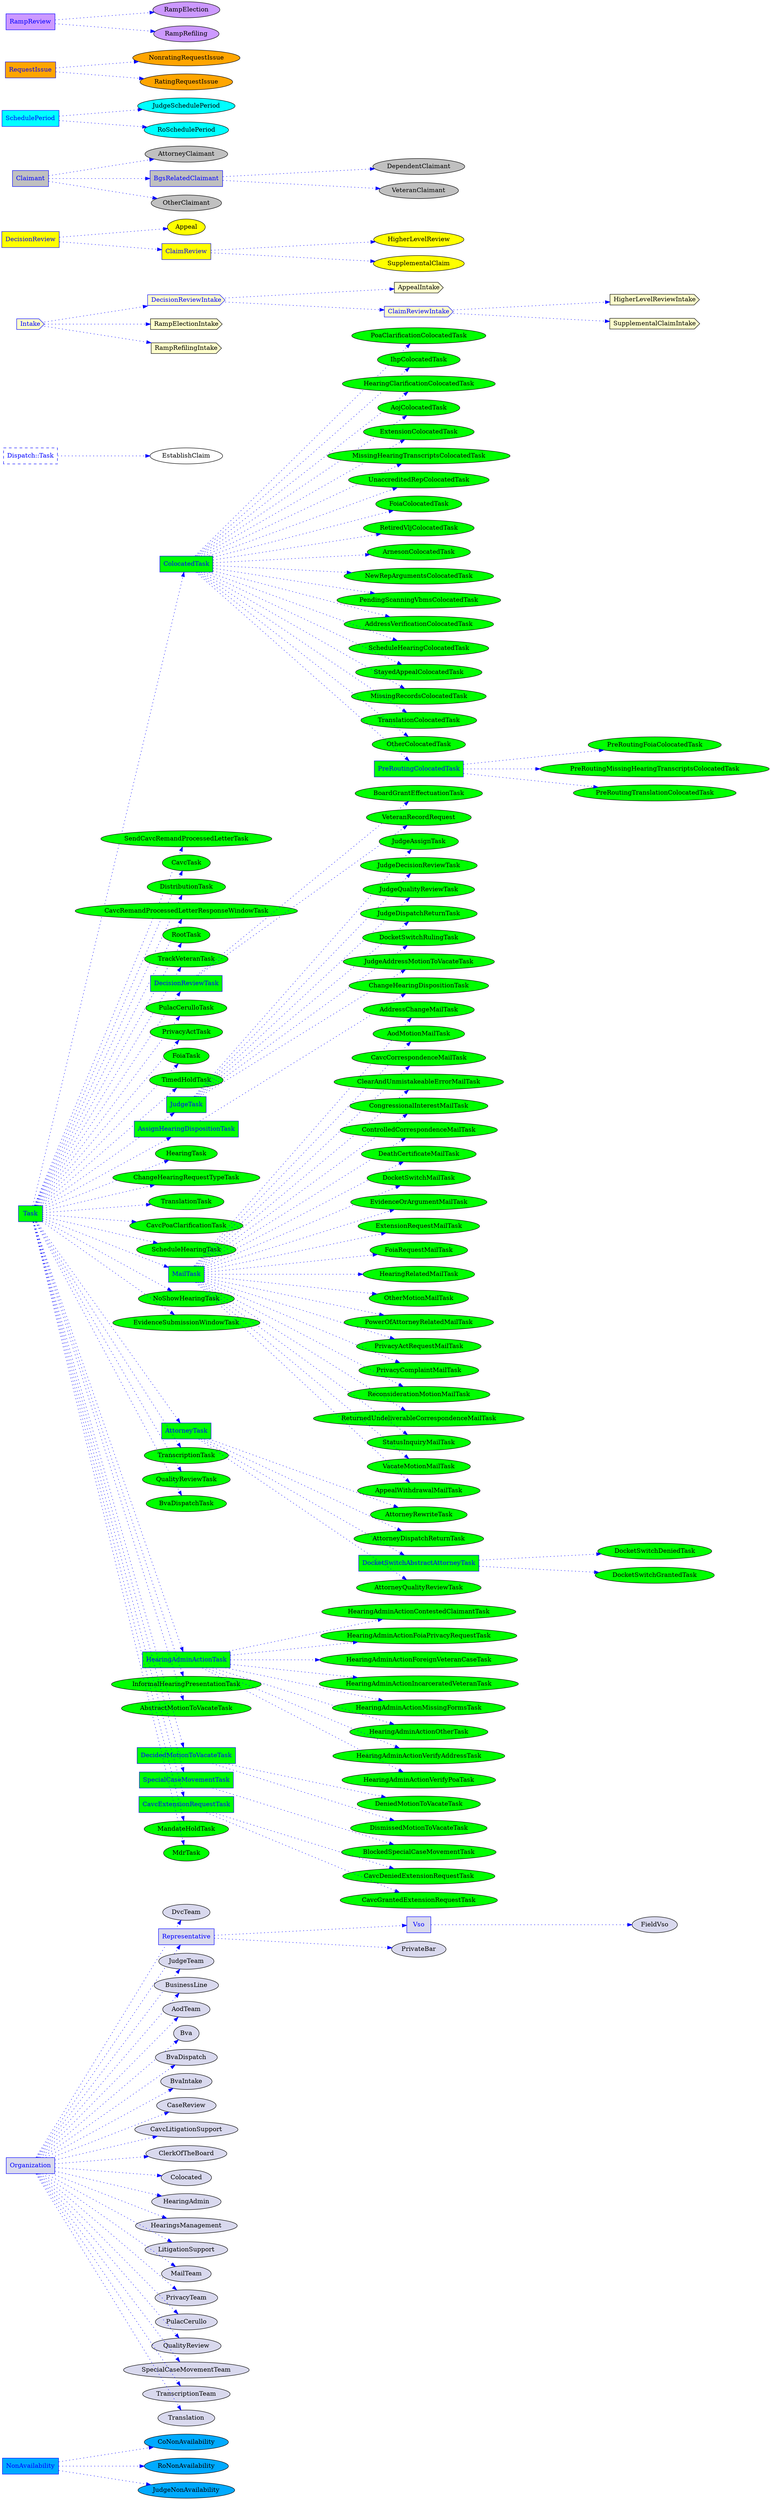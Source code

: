 digraph subclasses {
	graph [bb="0,0,1373.5,5635",
		rankdir=LR,
		splines=line
	];
	node [label="\N"];
	NonAvailability	[color=blue,
		fillcolor="#00aaff",
		fontcolor=blue,
		label=NonAvailability,
		shape=record,
		style=filled,
		];
	CoNonAvailability	[fillcolor="#00aaff",
		label=CoNonAvailability,
		style=filled,
		];
	NonAvailability -> CoNonAvailability	[color=blue,
		style=dotted];
	RoNonAvailability	[fillcolor="#00aaff",
		label=RoNonAvailability,
		style=filled,
		];
	NonAvailability -> RoNonAvailability	[color=blue,
		style=dotted];
	JudgeNonAvailability	[fillcolor="#00aaff",
		label=JudgeNonAvailability,
		style=filled,
		];
	NonAvailability -> JudgeNonAvailability	[color=blue,
		style=dotted];
	Organization	[color=blue,
		fillcolor="#d9d9ee",
		fontcolor=blue,
		label=Organization,
		shape=record,
		style=filled,
		];
	DvcTeam	[fillcolor="#d9d9ee",
		label=DvcTeam,
		style=filled,
		];
	Organization -> DvcTeam	[color=blue,
		style=dotted];
	Representative	[color=blue,
		fillcolor="#d9d9ee",
		fontcolor=blue,
		label=Representative,
		shape=record,
		style=filled,
		];
	Organization -> Representative	[color=blue,
		style=dotted];
	JudgeTeam	[fillcolor="#d9d9ee",
		label=JudgeTeam,
		style=filled,
		];
	Organization -> JudgeTeam	[color=blue,
		style=dotted];
	BusinessLine	[fillcolor="#d9d9ee",
		label=BusinessLine,
		style=filled,
		];
	Organization -> BusinessLine	[color=blue,
		style=dotted];
	AodTeam	[fillcolor="#d9d9ee",
		label=AodTeam,
		style=filled,
		];
	Organization -> AodTeam	[color=blue,
		style=dotted];
	Bva	[fillcolor="#d9d9ee",
		label=Bva,
		style=filled,
		];
	Organization -> Bva	[color=blue,
		style=dotted];
	BvaDispatch	[fillcolor="#d9d9ee",
		label=BvaDispatch,
		style=filled,
		];
	Organization -> BvaDispatch	[color=blue,
		style=dotted];
	BvaIntake	[fillcolor="#d9d9ee",
		label=BvaIntake,
		style=filled,
		];
	Organization -> BvaIntake	[color=blue,
		style=dotted];
	CaseReview	[fillcolor="#d9d9ee",
		label=CaseReview,
		style=filled,
		];
	Organization -> CaseReview	[color=blue,
		style=dotted];
	CavcLitigationSupport	[fillcolor="#d9d9ee",
		label=CavcLitigationSupport,
		style=filled,
		];
	Organization -> CavcLitigationSupport	[color=blue,
		style=dotted];
	ClerkOfTheBoard	[fillcolor="#d9d9ee",
		label=ClerkOfTheBoard,
		style=filled,
		];
	Organization -> ClerkOfTheBoard	[color=blue,
		style=dotted];
	Colocated	[fillcolor="#d9d9ee",
		label=Colocated,
		style=filled,
		];
	Organization -> Colocated	[color=blue,
		style=dotted];
	HearingAdmin	[fillcolor="#d9d9ee",
		label=HearingAdmin,
		style=filled,
		];
	Organization -> HearingAdmin	[color=blue,
		style=dotted];
	HearingsManagement	[fillcolor="#d9d9ee",
		label=HearingsManagement,
		style=filled,
		];
	Organization -> HearingsManagement	[color=blue,
		style=dotted];
	LitigationSupport	[fillcolor="#d9d9ee",
		label=LitigationSupport,
		style=filled,
		];
	Organization -> LitigationSupport	[color=blue,
		style=dotted];
	MailTeam	[fillcolor="#d9d9ee",
		label=MailTeam,
		style=filled,
		];
	Organization -> MailTeam	[color=blue,
		style=dotted];
	PrivacyTeam	[fillcolor="#d9d9ee",
		label=PrivacyTeam,
		style=filled,
		];
	Organization -> PrivacyTeam	[color=blue,
		style=dotted];
	PulacCerullo	[fillcolor="#d9d9ee",
		label=PulacCerullo,
		style=filled,
		];
	Organization -> PulacCerullo	[color=blue,
		style=dotted];
	QualityReview	[fillcolor="#d9d9ee",
		label=QualityReview,
		style=filled,
		];
	Organization -> QualityReview	[color=blue,
		style=dotted];
	SpecialCaseMovementTeam	[fillcolor="#d9d9ee",
		label=SpecialCaseMovementTeam,
		style=filled,
		];
	Organization -> SpecialCaseMovementTeam	[color=blue,
		style=dotted];
	TranscriptionTeam	[fillcolor="#d9d9ee",
		label=TranscriptionTeam,
		style=filled,
		];
	Organization -> TranscriptionTeam	[color=blue,
		style=dotted];
	Translation	[fillcolor="#d9d9ee",
		label=Translation,
		style=filled,
		];
	Organization -> Translation	[color=blue,
		style=dotted];
	Vso	[color=blue,
		fillcolor="#d9d9ee",
		fontcolor=blue,
		label=Vso,
		shape=record,
		style=filled,
		];
	Representative -> Vso	[color=blue,
		style=dotted];
	PrivateBar	[fillcolor="#d9d9ee",
		label=PrivateBar,
		style=filled,
		];
	Representative -> PrivateBar	[color=blue,
		style=dotted];
	Task	[color=blue,
		fillcolor=green,
		fontcolor=blue,
		label=Task,
		shape=record,
		style=filled,
		];
	ColocatedTask	[color=blue,
		fillcolor=green,
		fontcolor=blue,
		label=ColocatedTask,
		shape=record,
		style=filled,
		];
	Task -> ColocatedTask	[color=blue,
		style=dotted];
	SendCavcRemandProcessedLetterTask	[fillcolor=green,
		label=SendCavcRemandProcessedLetterTask,
		style=filled,
		];
	Task -> SendCavcRemandProcessedLetterTask	[color=blue,
		style=dotted];
	CavcTask	[fillcolor=green,
		label=CavcTask,
		style=filled,
		];
	Task -> CavcTask	[color=blue,
		style=dotted];
	DistributionTask	[fillcolor=green,
		label=DistributionTask,
		style=filled,
		];
	Task -> DistributionTask	[color=blue,
		style=dotted];
	CavcRemandProcessedLetterResponseWindowTask	[fillcolor=green,
		label=CavcRemandProcessedLetterResponseWindowTask,
		style=filled,
		];
	Task -> CavcRemandProcessedLetterResponseWindowTask	[color=blue,
		style=dotted];
	RootTask	[fillcolor=green,
		label=RootTask,
		style=filled,
		];
	Task -> RootTask	[color=blue,
		style=dotted];
	TrackVeteranTask	[fillcolor=green,
		label=TrackVeteranTask,
		style=filled,
		];
	Task -> TrackVeteranTask	[color=blue,
		style=dotted];
	DecisionReviewTask	[color=blue,
		fillcolor=green,
		fontcolor=blue,
		label=DecisionReviewTask,
		shape=record,
		style=filled,
		];
	Task -> DecisionReviewTask	[color=blue,
		style=dotted];
	PulacCerulloTask	[fillcolor=green,
		label=PulacCerulloTask,
		style=filled,
		];
	Task -> PulacCerulloTask	[color=blue,
		style=dotted];
	PrivacyActTask	[fillcolor=green,
		label=PrivacyActTask,
		style=filled,
		];
	Task -> PrivacyActTask	[color=blue,
		style=dotted];
	FoiaTask	[fillcolor=green,
		label=FoiaTask,
		style=filled,
		];
	Task -> FoiaTask	[color=blue,
		style=dotted];
	TimedHoldTask	[fillcolor=green,
		label=TimedHoldTask,
		style=filled,
		];
	Task -> TimedHoldTask	[color=blue,
		style=dotted];
	JudgeTask	[color=blue,
		fillcolor=green,
		fontcolor=blue,
		label=JudgeTask,
		shape=record,
		style=filled,
		];
	Task -> JudgeTask	[color=blue,
		style=dotted];
	AssignHearingDispositionTask	[color=blue,
		fillcolor=green,
		fontcolor=blue,
		label=AssignHearingDispositionTask,
		shape=record,
		style=filled,
		];
	Task -> AssignHearingDispositionTask	[color=blue,
		style=dotted];
	HearingTask	[fillcolor=green,
		label=HearingTask,
		style=filled,
		];
	Task -> HearingTask	[color=blue,
		style=dotted];
	ChangeHearingRequestTypeTask	[fillcolor=green,
		label=ChangeHearingRequestTypeTask,
		style=filled,
		];
	Task -> ChangeHearingRequestTypeTask	[color=blue,
		style=dotted];
	TranslationTask	[fillcolor=green,
		label=TranslationTask,
		style=filled,
		];
	Task -> TranslationTask	[color=blue,
		style=dotted];
	CavcPoaClarificationTask	[fillcolor=green,
		label=CavcPoaClarificationTask,
		style=filled,
		];
	Task -> CavcPoaClarificationTask	[color=blue,
		style=dotted];
	ScheduleHearingTask	[fillcolor=green,
		label=ScheduleHearingTask,
		style=filled,
		];
	Task -> ScheduleHearingTask	[color=blue,
		style=dotted];
	MailTask	[color=blue,
		fillcolor=green,
		fontcolor=blue,
		label=MailTask,
		shape=record,
		style=filled,
		];
	Task -> MailTask	[color=blue,
		style=dotted];
	NoShowHearingTask	[fillcolor=green,
		label=NoShowHearingTask,
		style=filled,
		];
	Task -> NoShowHearingTask	[color=blue,
		style=dotted];
	EvidenceSubmissionWindowTask	[fillcolor=green,
		label=EvidenceSubmissionWindowTask,
		style=filled,
		];
	Task -> EvidenceSubmissionWindowTask	[color=blue,
		style=dotted];
	AttorneyTask	[color=blue,
		fillcolor=green,
		fontcolor=blue,
		label=AttorneyTask,
		shape=record,
		style=filled,
		];
	Task -> AttorneyTask	[color=blue,
		style=dotted];
	TranscriptionTask	[fillcolor=green,
		label=TranscriptionTask,
		style=filled,
		];
	Task -> TranscriptionTask	[color=blue,
		style=dotted];
	QualityReviewTask	[fillcolor=green,
		label=QualityReviewTask,
		style=filled,
		];
	Task -> QualityReviewTask	[color=blue,
		style=dotted];
	BvaDispatchTask	[fillcolor=green,
		label=BvaDispatchTask,
		style=filled,
		];
	Task -> BvaDispatchTask	[color=blue,
		style=dotted];
	HearingAdminActionTask	[color=blue,
		fillcolor=green,
		fontcolor=blue,
		label=HearingAdminActionTask,
		shape=record,
		style=filled,
		];
	Task -> HearingAdminActionTask	[color=blue,
		style=dotted];
	InformalHearingPresentationTask	[fillcolor=green,
		label=InformalHearingPresentationTask,
		style=filled,
		];
	Task -> InformalHearingPresentationTask	[color=blue,
		style=dotted];
	AbstractMotionToVacateTask	[fillcolor=green,
		label=AbstractMotionToVacateTask,
		style=filled,
		];
	Task -> AbstractMotionToVacateTask	[color=blue,
		style=dotted];
	DecidedMotionToVacateTask	[color=blue,
		fillcolor=green,
		fontcolor=blue,
		label=DecidedMotionToVacateTask,
		shape=record,
		style=filled,
		];
	Task -> DecidedMotionToVacateTask	[color=blue,
		style=dotted];
	SpecialCaseMovementTask	[color=blue,
		fillcolor=green,
		fontcolor=blue,
		label=SpecialCaseMovementTask,
		shape=record,
		style=filled,
		];
	Task -> SpecialCaseMovementTask	[color=blue,
		style=dotted];
	CavcExtensionRequestTask	[color=blue,
		fillcolor=green,
		fontcolor=blue,
		label=CavcExtensionRequestTask,
		shape=record,
		style=filled,
		];
	Task -> CavcExtensionRequestTask	[color=blue,
		style=dotted];
	MandateHoldTask	[fillcolor=green,
		label=MandateHoldTask,
		style=filled,
		];
	Task -> MandateHoldTask	[color=blue,
		style=dotted];
	MdrTask	[fillcolor=green,
		label=MdrTask,
		style=filled,
		];
	Task -> MdrTask	[color=blue,
		style=dotted];
	PoaClarificationColocatedTask	[fillcolor=green,
		label=PoaClarificationColocatedTask,
		style=filled,
		];
	ColocatedTask -> PoaClarificationColocatedTask	[color=blue,
		style=dotted];
	IhpColocatedTask	[fillcolor=green,
		label=IhpColocatedTask,
		style=filled,
		];
	ColocatedTask -> IhpColocatedTask	[color=blue,
		style=dotted];
	HearingClarificationColocatedTask	[fillcolor=green,
		label=HearingClarificationColocatedTask,
		style=filled,
		];
	ColocatedTask -> HearingClarificationColocatedTask	[color=blue,
		style=dotted];
	AojColocatedTask	[fillcolor=green,
		label=AojColocatedTask,
		style=filled,
		];
	ColocatedTask -> AojColocatedTask	[color=blue,
		style=dotted];
	ExtensionColocatedTask	[fillcolor=green,
		label=ExtensionColocatedTask,
		style=filled,
		];
	ColocatedTask -> ExtensionColocatedTask	[color=blue,
		style=dotted];
	MissingHearingTranscriptsColocatedTask	[fillcolor=green,
		label=MissingHearingTranscriptsColocatedTask,
		style=filled,
		];
	ColocatedTask -> MissingHearingTranscriptsColocatedTask	[color=blue,
		style=dotted];
	UnaccreditedRepColocatedTask	[fillcolor=green,
		label=UnaccreditedRepColocatedTask,
		style=filled,
		];
	ColocatedTask -> UnaccreditedRepColocatedTask	[color=blue,
		style=dotted];
	FoiaColocatedTask	[fillcolor=green,
		label=FoiaColocatedTask,
		style=filled,
		];
	ColocatedTask -> FoiaColocatedTask	[color=blue,
		style=dotted];
	RetiredVljColocatedTask	[fillcolor=green,
		label=RetiredVljColocatedTask,
		style=filled,
		];
	ColocatedTask -> RetiredVljColocatedTask	[color=blue,
		style=dotted];
	ArnesonColocatedTask	[fillcolor=green,
		label=ArnesonColocatedTask,
		style=filled,
		];
	ColocatedTask -> ArnesonColocatedTask	[color=blue,
		style=dotted];
	NewRepArgumentsColocatedTask	[fillcolor=green,
		label=NewRepArgumentsColocatedTask,
		style=filled,
		];
	ColocatedTask -> NewRepArgumentsColocatedTask	[color=blue,
		style=dotted];
	PendingScanningVbmsColocatedTask	[fillcolor=green,
		label=PendingScanningVbmsColocatedTask,
		style=filled,
		];
	ColocatedTask -> PendingScanningVbmsColocatedTask	[color=blue,
		style=dotted];
	AddressVerificationColocatedTask	[fillcolor=green,
		label=AddressVerificationColocatedTask,
		style=filled,
		];
	ColocatedTask -> AddressVerificationColocatedTask	[color=blue,
		style=dotted];
	ScheduleHearingColocatedTask	[fillcolor=green,
		label=ScheduleHearingColocatedTask,
		style=filled,
		];
	ColocatedTask -> ScheduleHearingColocatedTask	[color=blue,
		style=dotted];
	StayedAppealColocatedTask	[fillcolor=green,
		label=StayedAppealColocatedTask,
		style=filled,
		];
	ColocatedTask -> StayedAppealColocatedTask	[color=blue,
		style=dotted];
	MissingRecordsColocatedTask	[fillcolor=green,
		label=MissingRecordsColocatedTask,
		style=filled,
		];
	ColocatedTask -> MissingRecordsColocatedTask	[color=blue,
		style=dotted];
	TranslationColocatedTask	[fillcolor=green,
		label=TranslationColocatedTask,
		style=filled,
		];
	ColocatedTask -> TranslationColocatedTask	[color=blue,
		style=dotted];
	OtherColocatedTask	[fillcolor=green,
		label=OtherColocatedTask,
		style=filled,
		];
	ColocatedTask -> OtherColocatedTask	[color=blue,
		style=dotted];
	PreRoutingColocatedTask	[color=blue,
		fillcolor=green,
		fontcolor=blue,
		label=PreRoutingColocatedTask,
		shape=record,
		style=filled,
		];
	ColocatedTask -> PreRoutingColocatedTask	[color=blue,
		style=dotted];
	BoardGrantEffectuationTask	[fillcolor=green,
		label=BoardGrantEffectuationTask,
		style=filled,
		];
	DecisionReviewTask -> BoardGrantEffectuationTask	[color=blue,
		style=dotted];
	VeteranRecordRequest	[fillcolor=green,
		label=VeteranRecordRequest,
		style=filled,
		];
	DecisionReviewTask -> VeteranRecordRequest	[color=blue,
		style=dotted];
	JudgeAssignTask	[fillcolor=green,
		label=JudgeAssignTask,
		style=filled,
		];
	JudgeTask -> JudgeAssignTask	[color=blue,
		style=dotted];
	JudgeDecisionReviewTask	[fillcolor=green,
		label=JudgeDecisionReviewTask,
		style=filled,
		];
	JudgeTask -> JudgeDecisionReviewTask	[color=blue,
		style=dotted];
	JudgeQualityReviewTask	[fillcolor=green,
		label=JudgeQualityReviewTask,
		style=filled,
		];
	JudgeTask -> JudgeQualityReviewTask	[color=blue,
		style=dotted];
	JudgeDispatchReturnTask	[fillcolor=green,
		label=JudgeDispatchReturnTask,
		style=filled,
		];
	JudgeTask -> JudgeDispatchReturnTask	[color=blue,
		style=dotted];
	DocketSwitchRulingTask	[fillcolor=green,
		label=DocketSwitchRulingTask,
		style=filled,
		];
	JudgeTask -> DocketSwitchRulingTask	[color=blue,
		style=dotted];
	JudgeAddressMotionToVacateTask	[fillcolor=green,
		label=JudgeAddressMotionToVacateTask,
		style=filled,
		];
	JudgeTask -> JudgeAddressMotionToVacateTask	[color=blue,
		style=dotted];
	ChangeHearingDispositionTask	[fillcolor=green,
		label=ChangeHearingDispositionTask,
		style=filled,
		];
	AssignHearingDispositionTask -> ChangeHearingDispositionTask	[color=blue,
		style=dotted];
	AddressChangeMailTask	[fillcolor=green,
		label=AddressChangeMailTask,
		style=filled,
		];
	MailTask -> AddressChangeMailTask	[color=blue,
		style=dotted];
	AodMotionMailTask	[fillcolor=green,
		label=AodMotionMailTask,
		style=filled,
		];
	MailTask -> AodMotionMailTask	[color=blue,
		style=dotted];
	CavcCorrespondenceMailTask	[fillcolor=green,
		label=CavcCorrespondenceMailTask,
		style=filled,
		];
	MailTask -> CavcCorrespondenceMailTask	[color=blue,
		style=dotted];
	ClearAndUnmistakeableErrorMailTask	[fillcolor=green,
		label=ClearAndUnmistakeableErrorMailTask,
		style=filled,
		];
	MailTask -> ClearAndUnmistakeableErrorMailTask	[color=blue,
		style=dotted];
	CongressionalInterestMailTask	[fillcolor=green,
		label=CongressionalInterestMailTask,
		style=filled,
		];
	MailTask -> CongressionalInterestMailTask	[color=blue,
		style=dotted];
	ControlledCorrespondenceMailTask	[fillcolor=green,
		label=ControlledCorrespondenceMailTask,
		style=filled,
		];
	MailTask -> ControlledCorrespondenceMailTask	[color=blue,
		style=dotted];
	DeathCertificateMailTask	[fillcolor=green,
		label=DeathCertificateMailTask,
		style=filled,
		];
	MailTask -> DeathCertificateMailTask	[color=blue,
		style=dotted];
	DocketSwitchMailTask	[fillcolor=green,
		label=DocketSwitchMailTask,
		style=filled,
		];
	MailTask -> DocketSwitchMailTask	[color=blue,
		style=dotted];
	EvidenceOrArgumentMailTask	[fillcolor=green,
		label=EvidenceOrArgumentMailTask,
		style=filled,
		];
	MailTask -> EvidenceOrArgumentMailTask	[color=blue,
		style=dotted];
	ExtensionRequestMailTask	[fillcolor=green,
		label=ExtensionRequestMailTask,
		style=filled,
		];
	MailTask -> ExtensionRequestMailTask	[color=blue,
		style=dotted];
	FoiaRequestMailTask	[fillcolor=green,
		label=FoiaRequestMailTask,
		style=filled,
		];
	MailTask -> FoiaRequestMailTask	[color=blue,
		style=dotted];
	HearingRelatedMailTask	[fillcolor=green,
		label=HearingRelatedMailTask,
		style=filled,
		];
	MailTask -> HearingRelatedMailTask	[color=blue,
		style=dotted];
	OtherMotionMailTask	[fillcolor=green,
		label=OtherMotionMailTask,
		style=filled,
		];
	MailTask -> OtherMotionMailTask	[color=blue,
		style=dotted];
	PowerOfAttorneyRelatedMailTask	[fillcolor=green,
		label=PowerOfAttorneyRelatedMailTask,
		style=filled,
		];
	MailTask -> PowerOfAttorneyRelatedMailTask	[color=blue,
		style=dotted];
	PrivacyActRequestMailTask	[fillcolor=green,
		label=PrivacyActRequestMailTask,
		style=filled,
		];
	MailTask -> PrivacyActRequestMailTask	[color=blue,
		style=dotted];
	PrivacyComplaintMailTask	[fillcolor=green,
		label=PrivacyComplaintMailTask,
		style=filled,
		];
	MailTask -> PrivacyComplaintMailTask	[color=blue,
		style=dotted];
	ReconsiderationMotionMailTask	[fillcolor=green,
		label=ReconsiderationMotionMailTask,
		style=filled,
		];
	MailTask -> ReconsiderationMotionMailTask	[color=blue,
		style=dotted];
	ReturnedUndeliverableCorrespondenceMailTask	[fillcolor=green,
		label=ReturnedUndeliverableCorrespondenceMailTask,
		style=filled,
		];
	MailTask -> ReturnedUndeliverableCorrespondenceMailTask	[color=blue,
		style=dotted];
	StatusInquiryMailTask	[fillcolor=green,
		label=StatusInquiryMailTask,
		style=filled,
		];
	MailTask -> StatusInquiryMailTask	[color=blue,
		style=dotted];
	VacateMotionMailTask	[fillcolor=green,
		label=VacateMotionMailTask,
		style=filled,
		];
	MailTask -> VacateMotionMailTask	[color=blue,
		style=dotted];
	AppealWithdrawalMailTask	[fillcolor=green,
		label=AppealWithdrawalMailTask,
		style=filled,
		];
	MailTask -> AppealWithdrawalMailTask	[color=blue,
		style=dotted];
	AttorneyRewriteTask	[fillcolor=green,
		label=AttorneyRewriteTask,
		style=filled,
		];
	AttorneyTask -> AttorneyRewriteTask	[color=blue,
		style=dotted];
	AttorneyDispatchReturnTask	[fillcolor=green,
		label=AttorneyDispatchReturnTask,
		style=filled,
		];
	AttorneyTask -> AttorneyDispatchReturnTask	[color=blue,
		style=dotted];
	DocketSwitchAbstractAttorneyTask	[color=blue,
		fillcolor=green,
		fontcolor=blue,
		label=DocketSwitchAbstractAttorneyTask,
		shape=record,
		style=filled,
		];
	AttorneyTask -> DocketSwitchAbstractAttorneyTask	[color=blue,
		style=dotted];
	AttorneyQualityReviewTask	[fillcolor=green,
		label=AttorneyQualityReviewTask,
		style=filled,
		];
	AttorneyTask -> AttorneyQualityReviewTask	[color=blue,
		style=dotted];
	HearingAdminActionContestedClaimantTask	[fillcolor=green,
		label=HearingAdminActionContestedClaimantTask,
		style=filled,
		];
	HearingAdminActionTask -> HearingAdminActionContestedClaimantTask	[color=blue,
		style=dotted];
	HearingAdminActionFoiaPrivacyRequestTask	[fillcolor=green,
		label=HearingAdminActionFoiaPrivacyRequestTask,
		style=filled,
		];
	HearingAdminActionTask -> HearingAdminActionFoiaPrivacyRequestTask	[color=blue,
		style=dotted];
	HearingAdminActionForeignVeteranCaseTask	[fillcolor=green,
		label=HearingAdminActionForeignVeteranCaseTask,
		style=filled,
		];
	HearingAdminActionTask -> HearingAdminActionForeignVeteranCaseTask	[color=blue,
		style=dotted];
	HearingAdminActionIncarceratedVeteranTask	[fillcolor=green,
		label=HearingAdminActionIncarceratedVeteranTask,
		style=filled,
		];
	HearingAdminActionTask -> HearingAdminActionIncarceratedVeteranTask	[color=blue,
		style=dotted];
	HearingAdminActionMissingFormsTask	[fillcolor=green,
		label=HearingAdminActionMissingFormsTask,
		style=filled,
		];
	HearingAdminActionTask -> HearingAdminActionMissingFormsTask	[color=blue,
		style=dotted];
	HearingAdminActionOtherTask	[fillcolor=green,
		label=HearingAdminActionOtherTask,
		style=filled,
		];
	HearingAdminActionTask -> HearingAdminActionOtherTask	[color=blue,
		style=dotted];
	HearingAdminActionVerifyAddressTask	[fillcolor=green,
		label=HearingAdminActionVerifyAddressTask,
		style=filled,
		];
	HearingAdminActionTask -> HearingAdminActionVerifyAddressTask	[color=blue,
		style=dotted];
	HearingAdminActionVerifyPoaTask	[fillcolor=green,
		label=HearingAdminActionVerifyPoaTask,
		style=filled,
		];
	HearingAdminActionTask -> HearingAdminActionVerifyPoaTask	[color=blue,
		style=dotted];
	DeniedMotionToVacateTask	[fillcolor=green,
		label=DeniedMotionToVacateTask,
		style=filled,
		];
	DecidedMotionToVacateTask -> DeniedMotionToVacateTask	[color=blue,
		style=dotted];
	DismissedMotionToVacateTask	[fillcolor=green,
		label=DismissedMotionToVacateTask,
		style=filled,
		];
	DecidedMotionToVacateTask -> DismissedMotionToVacateTask	[color=blue,
		style=dotted];
	BlockedSpecialCaseMovementTask	[fillcolor=green,
		label=BlockedSpecialCaseMovementTask,
		style=filled,
		];
	SpecialCaseMovementTask -> BlockedSpecialCaseMovementTask	[color=blue,
		style=dotted];
	CavcDeniedExtensionRequestTask	[fillcolor=green,
		label=CavcDeniedExtensionRequestTask,
		style=filled,
		];
	CavcExtensionRequestTask -> CavcDeniedExtensionRequestTask	[color=blue,
		style=dotted];
	CavcGrantedExtensionRequestTask	[fillcolor=green,
		label=CavcGrantedExtensionRequestTask,
		style=filled,
		];
	CavcExtensionRequestTask -> CavcGrantedExtensionRequestTask	[color=blue,
		style=dotted];
	"Dispatch::Task"	[color=blue,
		fontcolor=blue,
		label="Dispatch::Task",
		shape=record,
		style=dashed,
		];
	EstablishClaim	[
		label=EstablishClaim,
		];
	"Dispatch::Task" -> EstablishClaim	[color=blue,
		style=dotted];
	Intake	[color=blue,
		fillcolor="#ffffcc",
		fontcolor=blue,
		label=Intake,
		shape=cds,
		style=filled,
		];
	DecisionReviewIntake	[color=blue,
		fillcolor="#ffffcc",
		fontcolor=blue,
		label=DecisionReviewIntake,
		shape=cds,
		style=filled,
		];
	Intake -> DecisionReviewIntake	[color=blue,
		style=dotted];
	RampElectionIntake	[fillcolor="#ffffcc",
		label=RampElectionIntake,
		shape=cds,
		style=filled,
		];
	Intake -> RampElectionIntake	[color=blue,
		style=dotted];
	RampRefilingIntake	[fillcolor="#ffffcc",
		label=RampRefilingIntake,
		shape=cds,
		style=filled,
		];
	Intake -> RampRefilingIntake	[color=blue,
		style=dotted];
	AppealIntake	[fillcolor="#ffffcc",
		label=AppealIntake,
		shape=cds,
		style=filled,
		];
	DecisionReviewIntake -> AppealIntake	[color=blue,
		style=dotted];
	ClaimReviewIntake	[color=blue,
		fillcolor="#ffffcc",
		fontcolor=blue,
		label=ClaimReviewIntake,
		shape=cds,
		style=filled,
		];
	DecisionReviewIntake -> ClaimReviewIntake	[color=blue,
		style=dotted];
	DecisionReview	[color=blue,
		fillcolor=yellow,
		fontcolor=blue,
		label=DecisionReview,
		shape=record,
		style=filled,
		];
	Appeal	[fillcolor=yellow,
		label=Appeal,
		style=filled,
		];
	DecisionReview -> Appeal	[color=blue,
		style=dotted];
	ClaimReview	[color=blue,
		fillcolor=yellow,
		fontcolor=blue,
		label=ClaimReview,
		shape=record,
		style=filled,
		];
	DecisionReview -> ClaimReview	[color=blue,
		style=dotted];
	HigherLevelReview	[fillcolor=yellow,
		label=HigherLevelReview,
		style=filled,
		];
	ClaimReview -> HigherLevelReview	[color=blue,
		style=dotted];
	SupplementalClaim	[fillcolor=yellow,
		label=SupplementalClaim,
		style=filled,
		];
	ClaimReview -> SupplementalClaim	[color=blue,
		style=dotted];
	Claimant	[color=blue,
		fillcolor=gray,
		fontcolor=blue,
		label=Claimant,
		shape=record,
		style=filled,
		];
	AttorneyClaimant	[fillcolor=gray,
		label=AttorneyClaimant,
		style=filled,
		];
	Claimant -> AttorneyClaimant	[color=blue,
		style=dotted];
	BgsRelatedClaimant	[color=blue,
		fillcolor=gray,
		fontcolor=blue,
		label=BgsRelatedClaimant,
		shape=record,
		style=filled,
		];
	Claimant -> BgsRelatedClaimant	[color=blue,
		style=dotted];
	OtherClaimant	[fillcolor=gray,
		label=OtherClaimant,
		style=filled,
		];
	Claimant -> OtherClaimant	[color=blue,
		style=dotted];
	DependentClaimant	[fillcolor=gray,
		label=DependentClaimant,
		style=filled,
		];
	BgsRelatedClaimant -> DependentClaimant	[color=blue,
		style=dotted];
	VeteranClaimant	[fillcolor=gray,
		label=VeteranClaimant,
		style=filled,
		];
	BgsRelatedClaimant -> VeteranClaimant	[color=blue,
		style=dotted];
	SchedulePeriod	[color=blue,
		fillcolor=cyan,
		fontcolor=blue,
		label=SchedulePeriod,
		shape=record,
		style=filled,
		];
	JudgeSchedulePeriod	[fillcolor=cyan,
		label=JudgeSchedulePeriod,
		style=filled,
		];
	SchedulePeriod -> JudgeSchedulePeriod	[color=blue,
		style=dotted];
	RoSchedulePeriod	[fillcolor=cyan,
		label=RoSchedulePeriod,
		style=filled,
		];
	SchedulePeriod -> RoSchedulePeriod	[color=blue,
		style=dotted];
	RequestIssue	[color=blue,
		fillcolor=orange,
		fontcolor=blue,
		label=RequestIssue,
		shape=record,
		style=filled,
		];
	NonratingRequestIssue	[fillcolor=orange,
		label=NonratingRequestIssue,
		style=filled,
		];
	RequestIssue -> NonratingRequestIssue	[color=blue,
		style=dotted];
	RatingRequestIssue	[fillcolor=orange,
		label=RatingRequestIssue,
		style=filled,
		];
	RequestIssue -> RatingRequestIssue	[color=blue,
		style=dotted];
	RampReview	[color=blue,
		fillcolor="#cc99ff",
		fontcolor=blue,
		label=RampReview,
		shape=record,
		style=filled,
		];
	RampElection	[fillcolor="#cc99ff",
		label=RampElection,
		style=filled,
		];
	RampReview -> RampElection	[color=blue,
		style=dotted];
	RampRefiling	[fillcolor="#cc99ff",
		label=RampRefiling,
		style=filled,
		];
	RampReview -> RampRefiling	[color=blue,
		style=dotted];
	FieldVso	[fillcolor="#d9d9ee",
		label=FieldVso,
		style=filled,
		];
	Vso -> FieldVso	[color=blue,
		style=dotted];
	PreRoutingFoiaColocatedTask	[fillcolor=green,
		label=PreRoutingFoiaColocatedTask,
		style=filled,
		];
	PreRoutingColocatedTask -> PreRoutingFoiaColocatedTask	[color=blue,
		style=dotted];
	PreRoutingMissingHearingTranscriptsColocatedTask	[fillcolor=green,
		label=PreRoutingMissingHearingTranscriptsColocatedTask,
		style=filled,
		];
	PreRoutingColocatedTask -> PreRoutingMissingHearingTranscriptsColocatedTask	[color=blue,
		style=dotted];
	PreRoutingTranslationColocatedTask	[fillcolor=green,
		label=PreRoutingTranslationColocatedTask,
		style=filled,
		];
	PreRoutingColocatedTask -> PreRoutingTranslationColocatedTask	[color=blue,
		style=dotted];
	DocketSwitchDeniedTask	[fillcolor=green,
		label=DocketSwitchDeniedTask,
		style=filled,
		];
	DocketSwitchAbstractAttorneyTask -> DocketSwitchDeniedTask	[color=blue,
		style=dotted];
	DocketSwitchGrantedTask	[fillcolor=green,
		label=DocketSwitchGrantedTask,
		style=filled,
		];
	DocketSwitchAbstractAttorneyTask -> DocketSwitchGrantedTask	[color=blue,
		style=dotted];
	HigherLevelReviewIntake	[fillcolor="#ffffcc",
		label=HigherLevelReviewIntake,
		shape=cds,
		style=filled,
		];
	ClaimReviewIntake -> HigherLevelReviewIntake	[color=blue,
		style=dotted];
	SupplementalClaimIntake	[fillcolor="#ffffcc",
		label=SupplementalClaimIntake,
		shape=cds,
		style=filled,
		];
	ClaimReviewIntake -> SupplementalClaimIntake	[color=blue,
		style=dotted];
}
